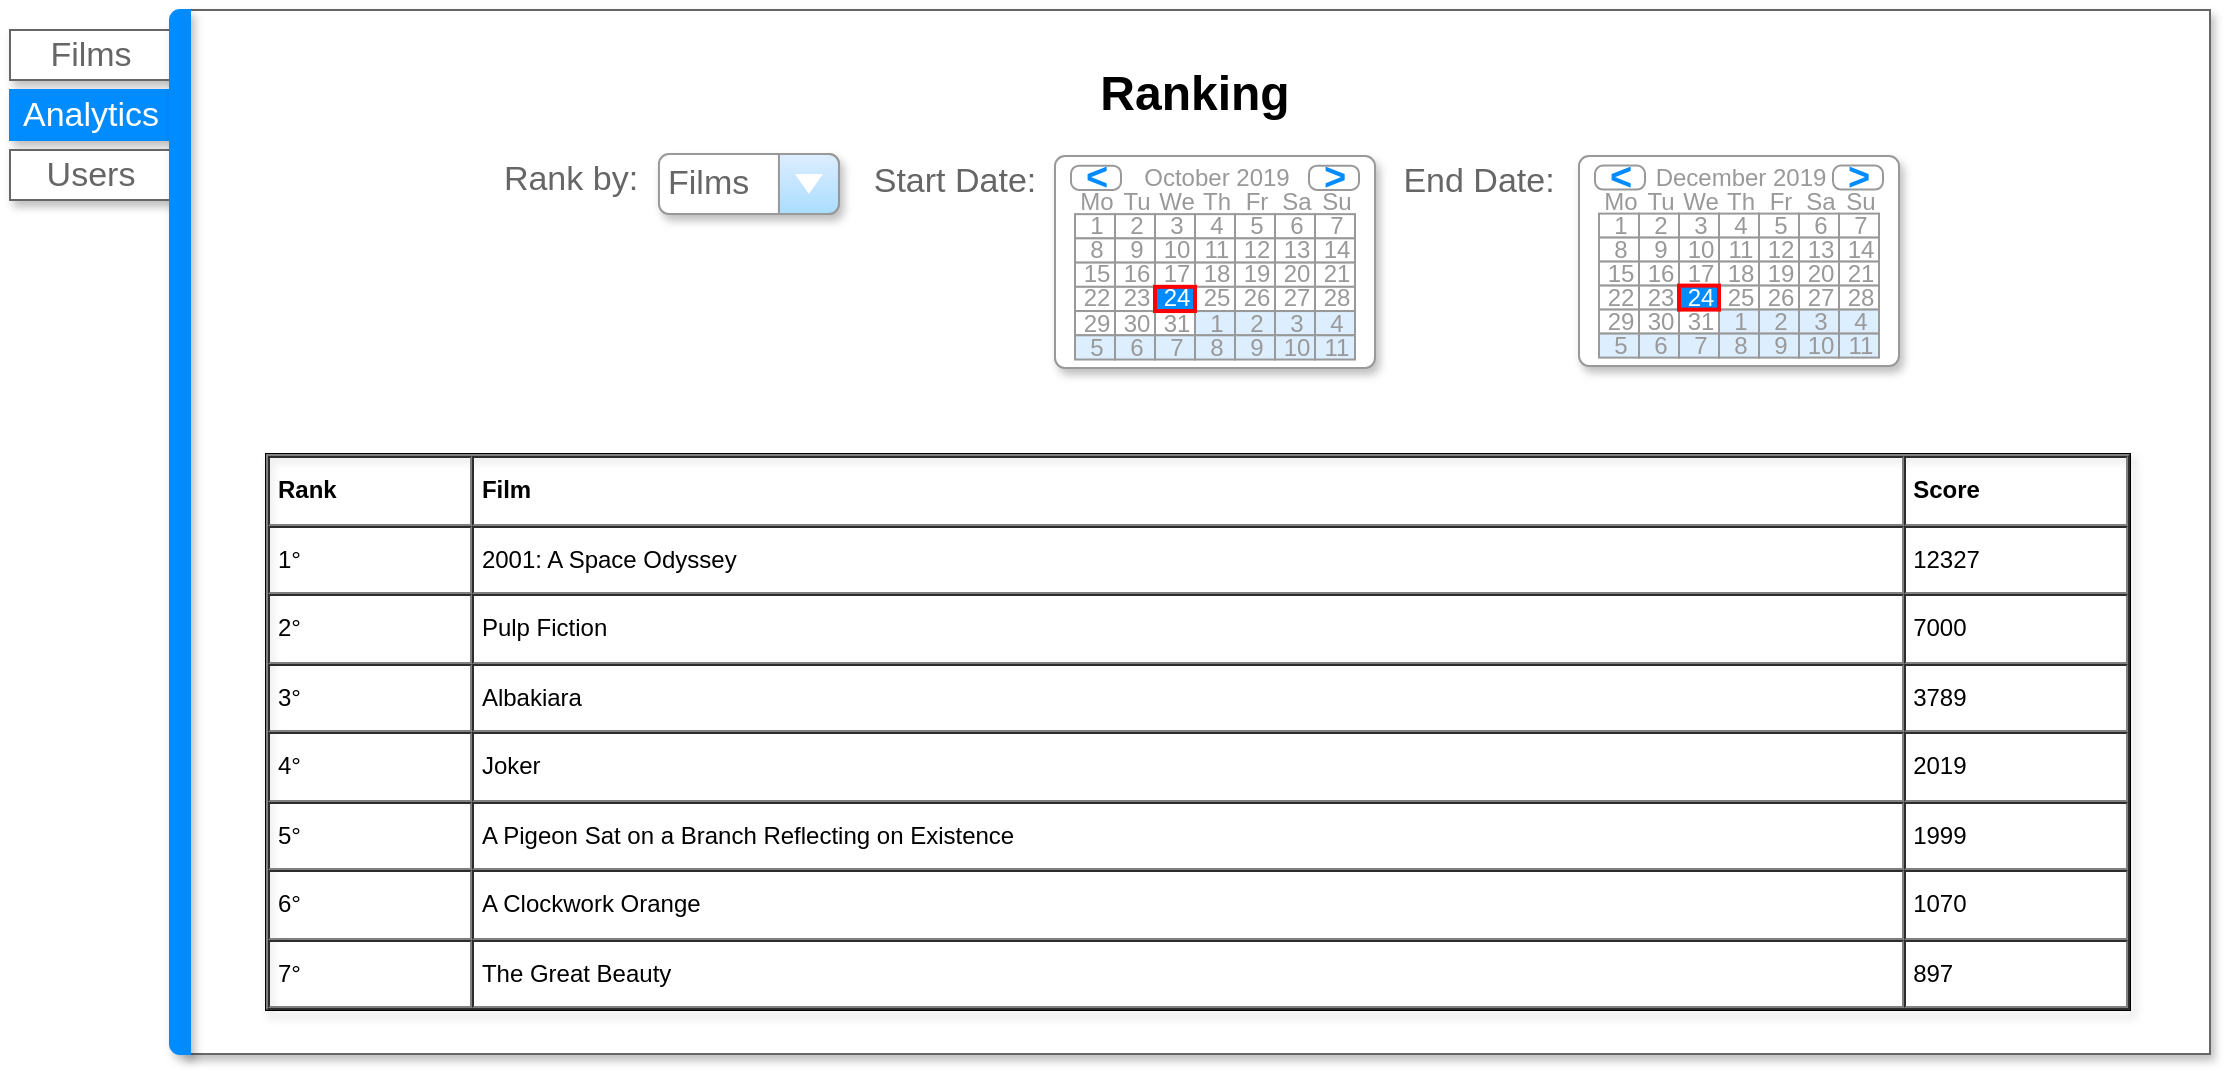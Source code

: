 <mxfile version="12.1.0" type="device" pages="1"><diagram id="Bxf1iPgv2D-pFVaHU1Q9" name="Pagina-1"><mxGraphModel dx="2031" dy="2066" grid="1" gridSize="10" guides="1" tooltips="1" connect="1" arrows="1" fold="1" page="1" pageScale="1" pageWidth="827" pageHeight="1169" math="0" shadow="0"><root><mxCell id="0"/><mxCell id="1" parent="0"/><mxCell id="_tUCpksagelYlh4EDoS1-2" value="" style="strokeWidth=1;shadow=1;dashed=0;align=center;html=1;shape=mxgraph.mockup.containers.marginRect2;rectMarginLeft=67;strokeColor=#666666;fillColor=#ffffff;gradientColor=none;" parent="1" vertex="1"><mxGeometry x="-560" y="-72" width="1080" height="522" as="geometry"/></mxCell><mxCell id="_tUCpksagelYlh4EDoS1-3" value="Films" style="strokeColor=inherit;fillColor=inherit;gradientColor=inherit;strokeWidth=1;shadow=1;dashed=0;align=center;html=1;shape=mxgraph.mockup.containers.rrect;rSize=0;fontSize=17;fontColor=#666666;" parent="_tUCpksagelYlh4EDoS1-2" vertex="1"><mxGeometry width="80" height="25" relative="1" as="geometry"><mxPoint x="-20" y="10" as="offset"/></mxGeometry></mxCell><mxCell id="_tUCpksagelYlh4EDoS1-4" value="Analytics" style="strokeWidth=1;shadow=1;dashed=0;align=center;html=1;shape=mxgraph.mockup.containers.rrect;rSize=0;fontSize=17;fontColor=#ffffff;strokeColor=#008cff;fillColor=#008cff;" parent="_tUCpksagelYlh4EDoS1-2" vertex="1"><mxGeometry width="80" height="25" relative="1" as="geometry"><mxPoint x="-20" y="40" as="offset"/></mxGeometry></mxCell><mxCell id="_tUCpksagelYlh4EDoS1-5" value="Users" style="strokeColor=inherit;fillColor=inherit;gradientColor=inherit;strokeWidth=1;shadow=1;dashed=0;align=center;html=1;shape=mxgraph.mockup.containers.rrect;rSize=0;fontSize=17;fontColor=#666666;" parent="_tUCpksagelYlh4EDoS1-2" vertex="1"><mxGeometry width="80" height="25" relative="1" as="geometry"><mxPoint x="-20" y="70" as="offset"/></mxGeometry></mxCell><mxCell id="_tUCpksagelYlh4EDoS1-6" value="" style="strokeWidth=1;shadow=1;dashed=0;align=center;html=1;shape=mxgraph.mockup.containers.leftButton;rSize=5;strokeColor=#008cff;fillColor=#008cff;resizeHeight=1;movable=0;deletable=0;" parent="_tUCpksagelYlh4EDoS1-2" vertex="1"><mxGeometry width="10" height="522.0" relative="1" as="geometry"><mxPoint x="60" as="offset"/></mxGeometry></mxCell><mxCell id="bPJFIh0N-T163mf6yDkK-6" value="&lt;span style=&quot;color: rgb(102 , 102 , 102) ; font-size: 17px&quot;&gt;End Date:&lt;/span&gt;" style="text;html=1;resizable=0;points=[];autosize=1;align=center;verticalAlign=top;spacingTop=-4;shadow=0;glass=0;" parent="_tUCpksagelYlh4EDoS1-2" vertex="1"><mxGeometry x="668.537" y="73.118" width="90" height="20" as="geometry"/></mxCell><mxCell id="bPJFIh0N-T163mf6yDkK-7" value="" style="strokeWidth=1;shadow=1;dashed=0;align=center;html=1;shape=mxgraph.mockup.forms.rrect;rSize=5;strokeColor=#999999;fillColor=#ffffff;spacingTop=-1;" parent="_tUCpksagelYlh4EDoS1-2" vertex="1"><mxGeometry x="764.5" y="73" width="160" height="105" as="geometry"/></mxCell><mxCell id="bPJFIh0N-T163mf6yDkK-8" value="December 2019" style="strokeWidth=1;shadow=0;dashed=0;align=center;html=1;shape=mxgraph.mockup.forms.anchor;fontColor=#999999;" parent="bPJFIh0N-T163mf6yDkK-7" vertex="1"><mxGeometry x="30" y="4.8" width="100" height="12" as="geometry"/></mxCell><mxCell id="bPJFIh0N-T163mf6yDkK-9" value="&lt;" style="strokeWidth=1;shadow=0;dashed=0;align=center;html=1;shape=mxgraph.mockup.forms.rrect;rSize=4;strokeColor=#999999;fontColor=#008cff;fontSize=19;fontStyle=1;" parent="bPJFIh0N-T163mf6yDkK-7" vertex="1"><mxGeometry x="8" y="4.8" width="25" height="12" as="geometry"/></mxCell><mxCell id="bPJFIh0N-T163mf6yDkK-10" value="&gt;" style="strokeWidth=1;shadow=0;dashed=0;align=center;html=1;shape=mxgraph.mockup.forms.rrect;rSize=4;strokeColor=#999999;fontColor=#008cff;fontSize=19;fontStyle=1;" parent="bPJFIh0N-T163mf6yDkK-7" vertex="1"><mxGeometry x="127" y="4.8" width="25" height="12" as="geometry"/></mxCell><mxCell id="bPJFIh0N-T163mf6yDkK-11" value="Mo" style="strokeWidth=1;shadow=0;dashed=0;align=center;html=1;shape=mxgraph.mockup.forms.anchor;fontColor=#999999;" parent="bPJFIh0N-T163mf6yDkK-7" vertex="1"><mxGeometry x="10" y="16.8" width="20" height="12" as="geometry"/></mxCell><mxCell id="bPJFIh0N-T163mf6yDkK-12" value="Tu" style="strokeWidth=1;shadow=0;dashed=0;align=center;html=1;shape=mxgraph.mockup.forms.anchor;fontColor=#999999;" parent="bPJFIh0N-T163mf6yDkK-7" vertex="1"><mxGeometry x="30" y="16.8" width="20" height="12" as="geometry"/></mxCell><mxCell id="bPJFIh0N-T163mf6yDkK-13" value="We" style="strokeWidth=1;shadow=0;dashed=0;align=center;html=1;shape=mxgraph.mockup.forms.anchor;fontColor=#999999;" parent="bPJFIh0N-T163mf6yDkK-7" vertex="1"><mxGeometry x="50" y="16.8" width="20" height="12" as="geometry"/></mxCell><mxCell id="bPJFIh0N-T163mf6yDkK-14" value="Th" style="strokeWidth=1;shadow=0;dashed=0;align=center;html=1;shape=mxgraph.mockup.forms.anchor;fontColor=#999999;" parent="bPJFIh0N-T163mf6yDkK-7" vertex="1"><mxGeometry x="70" y="16.8" width="20" height="12" as="geometry"/></mxCell><mxCell id="bPJFIh0N-T163mf6yDkK-15" value="Fr" style="strokeWidth=1;shadow=0;dashed=0;align=center;html=1;shape=mxgraph.mockup.forms.anchor;fontColor=#999999;" parent="bPJFIh0N-T163mf6yDkK-7" vertex="1"><mxGeometry x="90" y="16.8" width="20" height="12" as="geometry"/></mxCell><mxCell id="bPJFIh0N-T163mf6yDkK-16" value="Sa" style="strokeWidth=1;shadow=0;dashed=0;align=center;html=1;shape=mxgraph.mockup.forms.anchor;fontColor=#999999;" parent="bPJFIh0N-T163mf6yDkK-7" vertex="1"><mxGeometry x="110" y="16.8" width="20" height="12" as="geometry"/></mxCell><mxCell id="bPJFIh0N-T163mf6yDkK-17" value="Su" style="strokeWidth=1;shadow=0;dashed=0;align=center;html=1;shape=mxgraph.mockup.forms.anchor;fontColor=#999999;" parent="bPJFIh0N-T163mf6yDkK-7" vertex="1"><mxGeometry x="130" y="16.8" width="20" height="12" as="geometry"/></mxCell><mxCell id="bPJFIh0N-T163mf6yDkK-18" value="1" style="strokeWidth=1;shadow=0;dashed=0;align=center;html=1;shape=mxgraph.mockup.forms.rrect;rSize=0;strokeColor=#999999;fontColor=#999999;" parent="bPJFIh0N-T163mf6yDkK-7" vertex="1"><mxGeometry x="10" y="28.8" width="20" height="12" as="geometry"/></mxCell><mxCell id="bPJFIh0N-T163mf6yDkK-19" value="2" style="strokeWidth=1;shadow=0;dashed=0;align=center;html=1;shape=mxgraph.mockup.forms.rrect;rSize=0;strokeColor=#999999;fontColor=#999999;" parent="bPJFIh0N-T163mf6yDkK-7" vertex="1"><mxGeometry x="30" y="28.8" width="20" height="12" as="geometry"/></mxCell><mxCell id="bPJFIh0N-T163mf6yDkK-20" value="3" style="strokeWidth=1;shadow=0;dashed=0;align=center;html=1;shape=mxgraph.mockup.forms.rrect;rSize=0;strokeColor=#999999;fontColor=#999999;" parent="bPJFIh0N-T163mf6yDkK-7" vertex="1"><mxGeometry x="50" y="28.8" width="20" height="12" as="geometry"/></mxCell><mxCell id="bPJFIh0N-T163mf6yDkK-21" value="4" style="strokeWidth=1;shadow=0;dashed=0;align=center;html=1;shape=mxgraph.mockup.forms.rrect;rSize=0;strokeColor=#999999;fontColor=#999999;" parent="bPJFIh0N-T163mf6yDkK-7" vertex="1"><mxGeometry x="70" y="28.8" width="20" height="12" as="geometry"/></mxCell><mxCell id="bPJFIh0N-T163mf6yDkK-22" value="5" style="strokeWidth=1;shadow=0;dashed=0;align=center;html=1;shape=mxgraph.mockup.forms.rrect;rSize=0;strokeColor=#999999;fontColor=#999999;" parent="bPJFIh0N-T163mf6yDkK-7" vertex="1"><mxGeometry x="90" y="28.8" width="20" height="12" as="geometry"/></mxCell><mxCell id="bPJFIh0N-T163mf6yDkK-23" value="6" style="strokeWidth=1;shadow=0;dashed=0;align=center;html=1;shape=mxgraph.mockup.forms.rrect;rSize=0;strokeColor=#999999;fontColor=#999999;" parent="bPJFIh0N-T163mf6yDkK-7" vertex="1"><mxGeometry x="110" y="28.8" width="20" height="12" as="geometry"/></mxCell><mxCell id="bPJFIh0N-T163mf6yDkK-24" value="7" style="strokeWidth=1;shadow=0;dashed=0;align=center;html=1;shape=mxgraph.mockup.forms.rrect;rSize=0;strokeColor=#999999;fontColor=#999999;" parent="bPJFIh0N-T163mf6yDkK-7" vertex="1"><mxGeometry x="130" y="28.8" width="20" height="12" as="geometry"/></mxCell><mxCell id="bPJFIh0N-T163mf6yDkK-25" value="8" style="strokeWidth=1;shadow=0;dashed=0;align=center;html=1;shape=mxgraph.mockup.forms.rrect;rSize=0;strokeColor=#999999;fontColor=#999999;" parent="bPJFIh0N-T163mf6yDkK-7" vertex="1"><mxGeometry x="10" y="40.8" width="20" height="12" as="geometry"/></mxCell><mxCell id="bPJFIh0N-T163mf6yDkK-26" value="9" style="strokeWidth=1;shadow=0;dashed=0;align=center;html=1;shape=mxgraph.mockup.forms.rrect;rSize=0;strokeColor=#999999;fontColor=#999999;" parent="bPJFIh0N-T163mf6yDkK-7" vertex="1"><mxGeometry x="30" y="40.8" width="20" height="12" as="geometry"/></mxCell><mxCell id="bPJFIh0N-T163mf6yDkK-27" value="10" style="strokeWidth=1;shadow=0;dashed=0;align=center;html=1;shape=mxgraph.mockup.forms.rrect;rSize=0;strokeColor=#999999;fontColor=#999999;" parent="bPJFIh0N-T163mf6yDkK-7" vertex="1"><mxGeometry x="50" y="40.8" width="20" height="12" as="geometry"/></mxCell><mxCell id="bPJFIh0N-T163mf6yDkK-28" value="11" style="strokeWidth=1;shadow=0;dashed=0;align=center;html=1;shape=mxgraph.mockup.forms.rrect;rSize=0;strokeColor=#999999;fontColor=#999999;" parent="bPJFIh0N-T163mf6yDkK-7" vertex="1"><mxGeometry x="70" y="40.8" width="20" height="12" as="geometry"/></mxCell><mxCell id="bPJFIh0N-T163mf6yDkK-29" value="12" style="strokeWidth=1;shadow=0;dashed=0;align=center;html=1;shape=mxgraph.mockup.forms.rrect;rSize=0;strokeColor=#999999;fontColor=#999999;" parent="bPJFIh0N-T163mf6yDkK-7" vertex="1"><mxGeometry x="90" y="40.8" width="20" height="12" as="geometry"/></mxCell><mxCell id="bPJFIh0N-T163mf6yDkK-30" value="13" style="strokeWidth=1;shadow=0;dashed=0;align=center;html=1;shape=mxgraph.mockup.forms.rrect;rSize=0;strokeColor=#999999;fontColor=#999999;" parent="bPJFIh0N-T163mf6yDkK-7" vertex="1"><mxGeometry x="110" y="40.8" width="20" height="12" as="geometry"/></mxCell><mxCell id="bPJFIh0N-T163mf6yDkK-31" value="14" style="strokeWidth=1;shadow=0;dashed=0;align=center;html=1;shape=mxgraph.mockup.forms.rrect;rSize=0;strokeColor=#999999;fontColor=#999999;" parent="bPJFIh0N-T163mf6yDkK-7" vertex="1"><mxGeometry x="130" y="40.8" width="20" height="12" as="geometry"/></mxCell><mxCell id="bPJFIh0N-T163mf6yDkK-32" value="15" style="strokeWidth=1;shadow=0;dashed=0;align=center;html=1;shape=mxgraph.mockup.forms.rrect;rSize=0;strokeColor=#999999;fontColor=#999999;" parent="bPJFIh0N-T163mf6yDkK-7" vertex="1"><mxGeometry x="10" y="52.8" width="20" height="12" as="geometry"/></mxCell><mxCell id="bPJFIh0N-T163mf6yDkK-33" value="16" style="strokeWidth=1;shadow=0;dashed=0;align=center;html=1;shape=mxgraph.mockup.forms.rrect;rSize=0;strokeColor=#999999;fontColor=#999999;" parent="bPJFIh0N-T163mf6yDkK-7" vertex="1"><mxGeometry x="30" y="52.8" width="20" height="12" as="geometry"/></mxCell><mxCell id="bPJFIh0N-T163mf6yDkK-34" value="17" style="strokeWidth=1;shadow=0;dashed=0;align=center;html=1;shape=mxgraph.mockup.forms.rrect;rSize=0;strokeColor=#999999;fontColor=#999999;" parent="bPJFIh0N-T163mf6yDkK-7" vertex="1"><mxGeometry x="50" y="52.8" width="20" height="12" as="geometry"/></mxCell><mxCell id="bPJFIh0N-T163mf6yDkK-35" value="18" style="strokeWidth=1;shadow=0;dashed=0;align=center;html=1;shape=mxgraph.mockup.forms.rrect;rSize=0;strokeColor=#999999;fontColor=#999999;" parent="bPJFIh0N-T163mf6yDkK-7" vertex="1"><mxGeometry x="70" y="52.8" width="20" height="12" as="geometry"/></mxCell><mxCell id="bPJFIh0N-T163mf6yDkK-36" value="19" style="strokeWidth=1;shadow=0;dashed=0;align=center;html=1;shape=mxgraph.mockup.forms.rrect;rSize=0;strokeColor=#999999;fontColor=#999999;" parent="bPJFIh0N-T163mf6yDkK-7" vertex="1"><mxGeometry x="90" y="52.8" width="20" height="12" as="geometry"/></mxCell><mxCell id="bPJFIh0N-T163mf6yDkK-37" value="20" style="strokeWidth=1;shadow=0;dashed=0;align=center;html=1;shape=mxgraph.mockup.forms.rrect;rSize=0;strokeColor=#999999;fontColor=#999999;" parent="bPJFIh0N-T163mf6yDkK-7" vertex="1"><mxGeometry x="110" y="52.8" width="20" height="12" as="geometry"/></mxCell><mxCell id="bPJFIh0N-T163mf6yDkK-38" value="21" style="strokeWidth=1;shadow=0;dashed=0;align=center;html=1;shape=mxgraph.mockup.forms.rrect;rSize=0;strokeColor=#999999;fontColor=#999999;" parent="bPJFIh0N-T163mf6yDkK-7" vertex="1"><mxGeometry x="130" y="52.8" width="20" height="12" as="geometry"/></mxCell><mxCell id="bPJFIh0N-T163mf6yDkK-39" value="22" style="strokeWidth=1;shadow=0;dashed=0;align=center;html=1;shape=mxgraph.mockup.forms.rrect;rSize=0;strokeColor=#999999;fontColor=#999999;" parent="bPJFIh0N-T163mf6yDkK-7" vertex="1"><mxGeometry x="10" y="64.8" width="20" height="12" as="geometry"/></mxCell><mxCell id="bPJFIh0N-T163mf6yDkK-40" value="23" style="strokeWidth=1;shadow=0;dashed=0;align=center;html=1;shape=mxgraph.mockup.forms.rrect;rSize=0;strokeColor=#999999;fontColor=#999999;" parent="bPJFIh0N-T163mf6yDkK-7" vertex="1"><mxGeometry x="30" y="64.8" width="20" height="12" as="geometry"/></mxCell><mxCell id="bPJFIh0N-T163mf6yDkK-41" value="25" style="strokeWidth=1;shadow=0;dashed=0;align=center;html=1;shape=mxgraph.mockup.forms.rrect;rSize=0;strokeColor=#999999;fontColor=#999999;" parent="bPJFIh0N-T163mf6yDkK-7" vertex="1"><mxGeometry x="70" y="64.8" width="20" height="12" as="geometry"/></mxCell><mxCell id="bPJFIh0N-T163mf6yDkK-42" value="26" style="strokeWidth=1;shadow=0;dashed=0;align=center;html=1;shape=mxgraph.mockup.forms.rrect;rSize=0;strokeColor=#999999;fontColor=#999999;" parent="bPJFIh0N-T163mf6yDkK-7" vertex="1"><mxGeometry x="90" y="64.8" width="20" height="12" as="geometry"/></mxCell><mxCell id="bPJFIh0N-T163mf6yDkK-43" value="27" style="strokeWidth=1;shadow=0;dashed=0;align=center;html=1;shape=mxgraph.mockup.forms.rrect;rSize=0;strokeColor=#999999;fontColor=#999999;" parent="bPJFIh0N-T163mf6yDkK-7" vertex="1"><mxGeometry x="110" y="64.8" width="20" height="12" as="geometry"/></mxCell><mxCell id="bPJFIh0N-T163mf6yDkK-44" value="28" style="strokeWidth=1;shadow=0;dashed=0;align=center;html=1;shape=mxgraph.mockup.forms.rrect;rSize=0;strokeColor=#999999;fontColor=#999999;" parent="bPJFIh0N-T163mf6yDkK-7" vertex="1"><mxGeometry x="130" y="64.8" width="20" height="12" as="geometry"/></mxCell><mxCell id="bPJFIh0N-T163mf6yDkK-45" value="29" style="strokeWidth=1;shadow=0;dashed=0;align=center;html=1;shape=mxgraph.mockup.forms.rrect;rSize=0;strokeColor=#999999;fontColor=#999999;" parent="bPJFIh0N-T163mf6yDkK-7" vertex="1"><mxGeometry x="10" y="76.8" width="20" height="12" as="geometry"/></mxCell><mxCell id="bPJFIh0N-T163mf6yDkK-46" value="30" style="strokeWidth=1;shadow=0;dashed=0;align=center;html=1;shape=mxgraph.mockup.forms.rrect;rSize=0;strokeColor=#999999;fontColor=#999999;" parent="bPJFIh0N-T163mf6yDkK-7" vertex="1"><mxGeometry x="30" y="76.8" width="20" height="12" as="geometry"/></mxCell><mxCell id="bPJFIh0N-T163mf6yDkK-47" value="31" style="strokeWidth=1;shadow=0;dashed=0;align=center;html=1;shape=mxgraph.mockup.forms.rrect;rSize=0;strokeColor=#999999;fontColor=#999999;" parent="bPJFIh0N-T163mf6yDkK-7" vertex="1"><mxGeometry x="50" y="76.8" width="20" height="12" as="geometry"/></mxCell><mxCell id="bPJFIh0N-T163mf6yDkK-48" value="1" style="strokeWidth=1;shadow=0;dashed=0;align=center;html=1;shape=mxgraph.mockup.forms.rrect;rSize=0;strokeColor=#999999;fontColor=#999999;fillColor=#ddeeff;" parent="bPJFIh0N-T163mf6yDkK-7" vertex="1"><mxGeometry x="70" y="76.8" width="20" height="12" as="geometry"/></mxCell><mxCell id="bPJFIh0N-T163mf6yDkK-49" value="2" style="strokeWidth=1;shadow=0;dashed=0;align=center;html=1;shape=mxgraph.mockup.forms.rrect;rSize=0;strokeColor=#999999;fontColor=#999999;fillColor=#ddeeff;" parent="bPJFIh0N-T163mf6yDkK-7" vertex="1"><mxGeometry x="90" y="76.8" width="20" height="12" as="geometry"/></mxCell><mxCell id="bPJFIh0N-T163mf6yDkK-50" value="3" style="strokeWidth=1;shadow=0;dashed=0;align=center;html=1;shape=mxgraph.mockup.forms.rrect;rSize=0;strokeColor=#999999;fontColor=#999999;fillColor=#ddeeff;" parent="bPJFIh0N-T163mf6yDkK-7" vertex="1"><mxGeometry x="110" y="76.8" width="20" height="12" as="geometry"/></mxCell><mxCell id="bPJFIh0N-T163mf6yDkK-51" value="4" style="strokeWidth=1;shadow=0;dashed=0;align=center;html=1;shape=mxgraph.mockup.forms.rrect;rSize=0;strokeColor=#999999;fontColor=#999999;fillColor=#ddeeff;" parent="bPJFIh0N-T163mf6yDkK-7" vertex="1"><mxGeometry x="130" y="76.8" width="20" height="12" as="geometry"/></mxCell><mxCell id="bPJFIh0N-T163mf6yDkK-52" value="5" style="strokeWidth=1;shadow=0;dashed=0;align=center;html=1;shape=mxgraph.mockup.forms.rrect;rSize=0;strokeColor=#999999;fontColor=#999999;fillColor=#ddeeff;" parent="bPJFIh0N-T163mf6yDkK-7" vertex="1"><mxGeometry x="10" y="88.8" width="20" height="12" as="geometry"/></mxCell><mxCell id="bPJFIh0N-T163mf6yDkK-53" value="6" style="strokeWidth=1;shadow=0;dashed=0;align=center;html=1;shape=mxgraph.mockup.forms.rrect;rSize=0;strokeColor=#999999;fontColor=#999999;fillColor=#ddeeff;" parent="bPJFIh0N-T163mf6yDkK-7" vertex="1"><mxGeometry x="30" y="88.8" width="20" height="12" as="geometry"/></mxCell><mxCell id="bPJFIh0N-T163mf6yDkK-54" value="7" style="strokeWidth=1;shadow=0;dashed=0;align=center;html=1;shape=mxgraph.mockup.forms.rrect;rSize=0;strokeColor=#999999;fontColor=#999999;fillColor=#ddeeff;" parent="bPJFIh0N-T163mf6yDkK-7" vertex="1"><mxGeometry x="50" y="88.8" width="20" height="12" as="geometry"/></mxCell><mxCell id="bPJFIh0N-T163mf6yDkK-55" value="8" style="strokeWidth=1;shadow=0;dashed=0;align=center;html=1;shape=mxgraph.mockup.forms.rrect;rSize=0;strokeColor=#999999;fontColor=#999999;fillColor=#ddeeff;" parent="bPJFIh0N-T163mf6yDkK-7" vertex="1"><mxGeometry x="70" y="88.8" width="20" height="12" as="geometry"/></mxCell><mxCell id="bPJFIh0N-T163mf6yDkK-56" value="9" style="strokeWidth=1;shadow=0;dashed=0;align=center;html=1;shape=mxgraph.mockup.forms.rrect;rSize=0;strokeColor=#999999;fontColor=#999999;fillColor=#ddeeff;" parent="bPJFIh0N-T163mf6yDkK-7" vertex="1"><mxGeometry x="90" y="88.8" width="20" height="12" as="geometry"/></mxCell><mxCell id="bPJFIh0N-T163mf6yDkK-57" value="10" style="strokeWidth=1;shadow=0;dashed=0;align=center;html=1;shape=mxgraph.mockup.forms.rrect;rSize=0;strokeColor=#999999;fontColor=#999999;fillColor=#ddeeff;" parent="bPJFIh0N-T163mf6yDkK-7" vertex="1"><mxGeometry x="110" y="88.8" width="20" height="12" as="geometry"/></mxCell><mxCell id="bPJFIh0N-T163mf6yDkK-58" value="11" style="strokeWidth=1;shadow=0;dashed=0;align=center;html=1;shape=mxgraph.mockup.forms.rrect;rSize=0;strokeColor=#999999;fontColor=#999999;fillColor=#ddeeff;" parent="bPJFIh0N-T163mf6yDkK-7" vertex="1"><mxGeometry x="130" y="88.8" width="20" height="12" as="geometry"/></mxCell><mxCell id="bPJFIh0N-T163mf6yDkK-59" value="24" style="strokeWidth=1;shadow=0;dashed=0;align=center;html=1;shape=mxgraph.mockup.forms.rrect;rSize=0;strokeColor=#ff0000;fontColor=#ffffff;strokeWidth=2;fillColor=#008cff;" parent="bPJFIh0N-T163mf6yDkK-7" vertex="1"><mxGeometry x="50" y="64.8" width="20" height="12" as="geometry"/></mxCell><mxCell id="bPJFIh0N-T163mf6yDkK-60" value="Ranking" style="text;strokeColor=none;fillColor=none;html=1;fontSize=24;fontStyle=1;verticalAlign=middle;align=center;labelBackgroundColor=none;shadow=0;" parent="_tUCpksagelYlh4EDoS1-2" vertex="1"><mxGeometry x="521.963" y="22" width="100" height="40" as="geometry"/></mxCell><mxCell id="bPJFIh0N-T163mf6yDkK-61" value="Films" style="strokeWidth=1;shadow=1;dashed=0;align=center;html=1;shape=mxgraph.mockup.forms.comboBox;strokeColor=#999999;fillColor=#ddeeff;align=left;fillColor2=#aaddff;mainText=;fontColor=#666666;fontSize=17;spacingLeft=3;labelBackgroundColor=none;" parent="_tUCpksagelYlh4EDoS1-2" vertex="1"><mxGeometry x="304.463" y="72" width="90" height="30" as="geometry"/></mxCell><mxCell id="bPJFIh0N-T163mf6yDkK-62" value="&lt;span style=&quot;color: rgb(102 , 102 , 102) ; font-size: 17px&quot;&gt;Rank by:&lt;/span&gt;" style="text;html=1;resizable=0;points=[];autosize=1;align=center;verticalAlign=top;spacingTop=-4;shadow=1;" parent="_tUCpksagelYlh4EDoS1-2" vertex="1"><mxGeometry x="219.5" y="72.118" width="80" height="20" as="geometry"/></mxCell><mxCell id="bPJFIh0N-T163mf6yDkK-63" value="&lt;span style=&quot;color: rgb(102 , 102 , 102) ; font-size: 17px&quot;&gt;Start Date:&lt;/span&gt;" style="text;html=1;resizable=0;points=[];autosize=1;align=center;verticalAlign=top;spacingTop=-4;shadow=1;" parent="_tUCpksagelYlh4EDoS1-2" vertex="1"><mxGeometry x="401.5" y="72.618" width="100" height="20" as="geometry"/></mxCell><mxCell id="bPJFIh0N-T163mf6yDkK-64" value="" style="strokeWidth=1;shadow=1;dashed=0;align=center;html=1;shape=mxgraph.mockup.forms.rrect;rSize=5;strokeColor=#999999;fillColor=#ffffff;spacingTop=-1;" parent="_tUCpksagelYlh4EDoS1-2" vertex="1"><mxGeometry x="502.5" y="73" width="160" height="106" as="geometry"/></mxCell><mxCell id="bPJFIh0N-T163mf6yDkK-65" value="October 2019" style="strokeWidth=1;shadow=0;dashed=0;align=center;html=1;shape=mxgraph.mockup.forms.anchor;fontColor=#999999;" parent="bPJFIh0N-T163mf6yDkK-64" vertex="1"><mxGeometry x="30" y="4.846" width="100" height="12.114" as="geometry"/></mxCell><mxCell id="bPJFIh0N-T163mf6yDkK-66" value="&lt;" style="strokeWidth=1;shadow=0;dashed=0;align=center;html=1;shape=mxgraph.mockup.forms.rrect;rSize=4;strokeColor=#999999;fontColor=#008cff;fontSize=19;fontStyle=1;" parent="bPJFIh0N-T163mf6yDkK-64" vertex="1"><mxGeometry x="8" y="4.846" width="25" height="12.114" as="geometry"/></mxCell><mxCell id="bPJFIh0N-T163mf6yDkK-67" value="&gt;" style="strokeWidth=1;shadow=0;dashed=0;align=center;html=1;shape=mxgraph.mockup.forms.rrect;rSize=4;strokeColor=#999999;fontColor=#008cff;fontSize=19;fontStyle=1;" parent="bPJFIh0N-T163mf6yDkK-64" vertex="1"><mxGeometry x="127" y="4.846" width="25" height="12.114" as="geometry"/></mxCell><mxCell id="bPJFIh0N-T163mf6yDkK-68" value="Mo" style="strokeWidth=1;shadow=0;dashed=0;align=center;html=1;shape=mxgraph.mockup.forms.anchor;fontColor=#999999;" parent="bPJFIh0N-T163mf6yDkK-64" vertex="1"><mxGeometry x="10" y="16.96" width="20" height="12.114" as="geometry"/></mxCell><mxCell id="bPJFIh0N-T163mf6yDkK-69" value="Tu" style="strokeWidth=1;shadow=0;dashed=0;align=center;html=1;shape=mxgraph.mockup.forms.anchor;fontColor=#999999;" parent="bPJFIh0N-T163mf6yDkK-64" vertex="1"><mxGeometry x="30" y="16.96" width="20" height="12.114" as="geometry"/></mxCell><mxCell id="bPJFIh0N-T163mf6yDkK-70" value="We" style="strokeWidth=1;shadow=0;dashed=0;align=center;html=1;shape=mxgraph.mockup.forms.anchor;fontColor=#999999;" parent="bPJFIh0N-T163mf6yDkK-64" vertex="1"><mxGeometry x="50" y="16.96" width="20" height="12.114" as="geometry"/></mxCell><mxCell id="bPJFIh0N-T163mf6yDkK-71" value="Th" style="strokeWidth=1;shadow=0;dashed=0;align=center;html=1;shape=mxgraph.mockup.forms.anchor;fontColor=#999999;" parent="bPJFIh0N-T163mf6yDkK-64" vertex="1"><mxGeometry x="70" y="16.96" width="20" height="12.114" as="geometry"/></mxCell><mxCell id="bPJFIh0N-T163mf6yDkK-72" value="Fr" style="strokeWidth=1;shadow=0;dashed=0;align=center;html=1;shape=mxgraph.mockup.forms.anchor;fontColor=#999999;" parent="bPJFIh0N-T163mf6yDkK-64" vertex="1"><mxGeometry x="90" y="16.96" width="20" height="12.114" as="geometry"/></mxCell><mxCell id="bPJFIh0N-T163mf6yDkK-73" value="Sa" style="strokeWidth=1;shadow=0;dashed=0;align=center;html=1;shape=mxgraph.mockup.forms.anchor;fontColor=#999999;" parent="bPJFIh0N-T163mf6yDkK-64" vertex="1"><mxGeometry x="110" y="16.96" width="20" height="12.114" as="geometry"/></mxCell><mxCell id="bPJFIh0N-T163mf6yDkK-74" value="Su" style="strokeWidth=1;shadow=0;dashed=0;align=center;html=1;shape=mxgraph.mockup.forms.anchor;fontColor=#999999;" parent="bPJFIh0N-T163mf6yDkK-64" vertex="1"><mxGeometry x="130" y="16.96" width="20" height="12.114" as="geometry"/></mxCell><mxCell id="bPJFIh0N-T163mf6yDkK-75" value="1" style="strokeWidth=1;shadow=0;dashed=0;align=center;html=1;shape=mxgraph.mockup.forms.rrect;rSize=0;strokeColor=#999999;fontColor=#999999;" parent="bPJFIh0N-T163mf6yDkK-64" vertex="1"><mxGeometry x="10" y="29.074" width="20" height="12.114" as="geometry"/></mxCell><mxCell id="bPJFIh0N-T163mf6yDkK-76" value="2" style="strokeWidth=1;shadow=0;dashed=0;align=center;html=1;shape=mxgraph.mockup.forms.rrect;rSize=0;strokeColor=#999999;fontColor=#999999;" parent="bPJFIh0N-T163mf6yDkK-64" vertex="1"><mxGeometry x="30" y="29.074" width="20" height="12.114" as="geometry"/></mxCell><mxCell id="bPJFIh0N-T163mf6yDkK-77" value="3" style="strokeWidth=1;shadow=0;dashed=0;align=center;html=1;shape=mxgraph.mockup.forms.rrect;rSize=0;strokeColor=#999999;fontColor=#999999;" parent="bPJFIh0N-T163mf6yDkK-64" vertex="1"><mxGeometry x="50" y="29.074" width="20" height="12.114" as="geometry"/></mxCell><mxCell id="bPJFIh0N-T163mf6yDkK-78" value="4" style="strokeWidth=1;shadow=0;dashed=0;align=center;html=1;shape=mxgraph.mockup.forms.rrect;rSize=0;strokeColor=#999999;fontColor=#999999;" parent="bPJFIh0N-T163mf6yDkK-64" vertex="1"><mxGeometry x="70" y="29.074" width="20" height="12.114" as="geometry"/></mxCell><mxCell id="bPJFIh0N-T163mf6yDkK-79" value="5" style="strokeWidth=1;shadow=0;dashed=0;align=center;html=1;shape=mxgraph.mockup.forms.rrect;rSize=0;strokeColor=#999999;fontColor=#999999;" parent="bPJFIh0N-T163mf6yDkK-64" vertex="1"><mxGeometry x="90" y="29.074" width="20" height="12.114" as="geometry"/></mxCell><mxCell id="bPJFIh0N-T163mf6yDkK-80" value="6" style="strokeWidth=1;shadow=0;dashed=0;align=center;html=1;shape=mxgraph.mockup.forms.rrect;rSize=0;strokeColor=#999999;fontColor=#999999;" parent="bPJFIh0N-T163mf6yDkK-64" vertex="1"><mxGeometry x="110" y="29.074" width="20" height="12.114" as="geometry"/></mxCell><mxCell id="bPJFIh0N-T163mf6yDkK-81" value="7" style="strokeWidth=1;shadow=0;dashed=0;align=center;html=1;shape=mxgraph.mockup.forms.rrect;rSize=0;strokeColor=#999999;fontColor=#999999;" parent="bPJFIh0N-T163mf6yDkK-64" vertex="1"><mxGeometry x="130" y="29.074" width="20" height="12.114" as="geometry"/></mxCell><mxCell id="bPJFIh0N-T163mf6yDkK-82" value="8" style="strokeWidth=1;shadow=0;dashed=0;align=center;html=1;shape=mxgraph.mockup.forms.rrect;rSize=0;strokeColor=#999999;fontColor=#999999;" parent="bPJFIh0N-T163mf6yDkK-64" vertex="1"><mxGeometry x="10" y="41.189" width="20" height="12.114" as="geometry"/></mxCell><mxCell id="bPJFIh0N-T163mf6yDkK-83" value="9" style="strokeWidth=1;shadow=0;dashed=0;align=center;html=1;shape=mxgraph.mockup.forms.rrect;rSize=0;strokeColor=#999999;fontColor=#999999;" parent="bPJFIh0N-T163mf6yDkK-64" vertex="1"><mxGeometry x="30" y="41.189" width="20" height="12.114" as="geometry"/></mxCell><mxCell id="bPJFIh0N-T163mf6yDkK-84" value="10" style="strokeWidth=1;shadow=0;dashed=0;align=center;html=1;shape=mxgraph.mockup.forms.rrect;rSize=0;strokeColor=#999999;fontColor=#999999;" parent="bPJFIh0N-T163mf6yDkK-64" vertex="1"><mxGeometry x="50" y="41.189" width="20" height="12.114" as="geometry"/></mxCell><mxCell id="bPJFIh0N-T163mf6yDkK-85" value="11" style="strokeWidth=1;shadow=0;dashed=0;align=center;html=1;shape=mxgraph.mockup.forms.rrect;rSize=0;strokeColor=#999999;fontColor=#999999;" parent="bPJFIh0N-T163mf6yDkK-64" vertex="1"><mxGeometry x="70" y="41.189" width="20" height="12.114" as="geometry"/></mxCell><mxCell id="bPJFIh0N-T163mf6yDkK-86" value="12" style="strokeWidth=1;shadow=0;dashed=0;align=center;html=1;shape=mxgraph.mockup.forms.rrect;rSize=0;strokeColor=#999999;fontColor=#999999;" parent="bPJFIh0N-T163mf6yDkK-64" vertex="1"><mxGeometry x="90" y="41.189" width="20" height="12.114" as="geometry"/></mxCell><mxCell id="bPJFIh0N-T163mf6yDkK-87" value="13" style="strokeWidth=1;shadow=0;dashed=0;align=center;html=1;shape=mxgraph.mockup.forms.rrect;rSize=0;strokeColor=#999999;fontColor=#999999;" parent="bPJFIh0N-T163mf6yDkK-64" vertex="1"><mxGeometry x="110" y="41.189" width="20" height="12.114" as="geometry"/></mxCell><mxCell id="bPJFIh0N-T163mf6yDkK-88" value="14" style="strokeWidth=1;shadow=0;dashed=0;align=center;html=1;shape=mxgraph.mockup.forms.rrect;rSize=0;strokeColor=#999999;fontColor=#999999;" parent="bPJFIh0N-T163mf6yDkK-64" vertex="1"><mxGeometry x="130" y="41.189" width="20" height="12.114" as="geometry"/></mxCell><mxCell id="bPJFIh0N-T163mf6yDkK-89" value="15" style="strokeWidth=1;shadow=0;dashed=0;align=center;html=1;shape=mxgraph.mockup.forms.rrect;rSize=0;strokeColor=#999999;fontColor=#999999;" parent="bPJFIh0N-T163mf6yDkK-64" vertex="1"><mxGeometry x="10" y="53.303" width="20" height="12.114" as="geometry"/></mxCell><mxCell id="bPJFIh0N-T163mf6yDkK-90" value="16" style="strokeWidth=1;shadow=0;dashed=0;align=center;html=1;shape=mxgraph.mockup.forms.rrect;rSize=0;strokeColor=#999999;fontColor=#999999;" parent="bPJFIh0N-T163mf6yDkK-64" vertex="1"><mxGeometry x="30" y="53.303" width="20" height="12.114" as="geometry"/></mxCell><mxCell id="bPJFIh0N-T163mf6yDkK-91" value="17" style="strokeWidth=1;shadow=0;dashed=0;align=center;html=1;shape=mxgraph.mockup.forms.rrect;rSize=0;strokeColor=#999999;fontColor=#999999;" parent="bPJFIh0N-T163mf6yDkK-64" vertex="1"><mxGeometry x="50" y="53.303" width="20" height="12.114" as="geometry"/></mxCell><mxCell id="bPJFIh0N-T163mf6yDkK-92" value="18" style="strokeWidth=1;shadow=0;dashed=0;align=center;html=1;shape=mxgraph.mockup.forms.rrect;rSize=0;strokeColor=#999999;fontColor=#999999;" parent="bPJFIh0N-T163mf6yDkK-64" vertex="1"><mxGeometry x="70" y="53.303" width="20" height="12.114" as="geometry"/></mxCell><mxCell id="bPJFIh0N-T163mf6yDkK-93" value="19" style="strokeWidth=1;shadow=0;dashed=0;align=center;html=1;shape=mxgraph.mockup.forms.rrect;rSize=0;strokeColor=#999999;fontColor=#999999;" parent="bPJFIh0N-T163mf6yDkK-64" vertex="1"><mxGeometry x="90" y="53.303" width="20" height="12.114" as="geometry"/></mxCell><mxCell id="bPJFIh0N-T163mf6yDkK-94" value="20" style="strokeWidth=1;shadow=0;dashed=0;align=center;html=1;shape=mxgraph.mockup.forms.rrect;rSize=0;strokeColor=#999999;fontColor=#999999;" parent="bPJFIh0N-T163mf6yDkK-64" vertex="1"><mxGeometry x="110" y="53.303" width="20" height="12.114" as="geometry"/></mxCell><mxCell id="bPJFIh0N-T163mf6yDkK-95" value="21" style="strokeWidth=1;shadow=0;dashed=0;align=center;html=1;shape=mxgraph.mockup.forms.rrect;rSize=0;strokeColor=#999999;fontColor=#999999;" parent="bPJFIh0N-T163mf6yDkK-64" vertex="1"><mxGeometry x="130" y="53.303" width="20" height="12.114" as="geometry"/></mxCell><mxCell id="bPJFIh0N-T163mf6yDkK-96" value="22" style="strokeWidth=1;shadow=0;dashed=0;align=center;html=1;shape=mxgraph.mockup.forms.rrect;rSize=0;strokeColor=#999999;fontColor=#999999;" parent="bPJFIh0N-T163mf6yDkK-64" vertex="1"><mxGeometry x="10" y="65.417" width="20" height="12.114" as="geometry"/></mxCell><mxCell id="bPJFIh0N-T163mf6yDkK-97" value="23" style="strokeWidth=1;shadow=0;dashed=0;align=center;html=1;shape=mxgraph.mockup.forms.rrect;rSize=0;strokeColor=#999999;fontColor=#999999;" parent="bPJFIh0N-T163mf6yDkK-64" vertex="1"><mxGeometry x="30" y="65.417" width="20" height="12.114" as="geometry"/></mxCell><mxCell id="bPJFIh0N-T163mf6yDkK-98" value="25" style="strokeWidth=1;shadow=0;dashed=0;align=center;html=1;shape=mxgraph.mockup.forms.rrect;rSize=0;strokeColor=#999999;fontColor=#999999;" parent="bPJFIh0N-T163mf6yDkK-64" vertex="1"><mxGeometry x="70" y="65.417" width="20" height="12.114" as="geometry"/></mxCell><mxCell id="bPJFIh0N-T163mf6yDkK-99" value="26" style="strokeWidth=1;shadow=0;dashed=0;align=center;html=1;shape=mxgraph.mockup.forms.rrect;rSize=0;strokeColor=#999999;fontColor=#999999;" parent="bPJFIh0N-T163mf6yDkK-64" vertex="1"><mxGeometry x="90" y="65.417" width="20" height="12.114" as="geometry"/></mxCell><mxCell id="bPJFIh0N-T163mf6yDkK-100" value="27" style="strokeWidth=1;shadow=0;dashed=0;align=center;html=1;shape=mxgraph.mockup.forms.rrect;rSize=0;strokeColor=#999999;fontColor=#999999;" parent="bPJFIh0N-T163mf6yDkK-64" vertex="1"><mxGeometry x="110" y="65.417" width="20" height="12.114" as="geometry"/></mxCell><mxCell id="bPJFIh0N-T163mf6yDkK-101" value="28" style="strokeWidth=1;shadow=0;dashed=0;align=center;html=1;shape=mxgraph.mockup.forms.rrect;rSize=0;strokeColor=#999999;fontColor=#999999;" parent="bPJFIh0N-T163mf6yDkK-64" vertex="1"><mxGeometry x="130" y="65.417" width="20" height="12.114" as="geometry"/></mxCell><mxCell id="bPJFIh0N-T163mf6yDkK-102" value="29" style="strokeWidth=1;shadow=0;dashed=0;align=center;html=1;shape=mxgraph.mockup.forms.rrect;rSize=0;strokeColor=#999999;fontColor=#999999;" parent="bPJFIh0N-T163mf6yDkK-64" vertex="1"><mxGeometry x="10" y="77.531" width="20" height="12.114" as="geometry"/></mxCell><mxCell id="bPJFIh0N-T163mf6yDkK-103" value="30" style="strokeWidth=1;shadow=0;dashed=0;align=center;html=1;shape=mxgraph.mockup.forms.rrect;rSize=0;strokeColor=#999999;fontColor=#999999;" parent="bPJFIh0N-T163mf6yDkK-64" vertex="1"><mxGeometry x="30" y="77.531" width="20" height="12.114" as="geometry"/></mxCell><mxCell id="bPJFIh0N-T163mf6yDkK-104" value="31" style="strokeWidth=1;shadow=0;dashed=0;align=center;html=1;shape=mxgraph.mockup.forms.rrect;rSize=0;strokeColor=#999999;fontColor=#999999;" parent="bPJFIh0N-T163mf6yDkK-64" vertex="1"><mxGeometry x="50" y="77.531" width="20" height="12.114" as="geometry"/></mxCell><mxCell id="bPJFIh0N-T163mf6yDkK-105" value="1" style="strokeWidth=1;shadow=0;dashed=0;align=center;html=1;shape=mxgraph.mockup.forms.rrect;rSize=0;strokeColor=#999999;fontColor=#999999;fillColor=#ddeeff;" parent="bPJFIh0N-T163mf6yDkK-64" vertex="1"><mxGeometry x="70" y="77.531" width="20" height="12.114" as="geometry"/></mxCell><mxCell id="bPJFIh0N-T163mf6yDkK-106" value="2" style="strokeWidth=1;shadow=0;dashed=0;align=center;html=1;shape=mxgraph.mockup.forms.rrect;rSize=0;strokeColor=#999999;fontColor=#999999;fillColor=#ddeeff;" parent="bPJFIh0N-T163mf6yDkK-64" vertex="1"><mxGeometry x="90" y="77.531" width="20" height="12.114" as="geometry"/></mxCell><mxCell id="bPJFIh0N-T163mf6yDkK-107" value="3" style="strokeWidth=1;shadow=0;dashed=0;align=center;html=1;shape=mxgraph.mockup.forms.rrect;rSize=0;strokeColor=#999999;fontColor=#999999;fillColor=#ddeeff;" parent="bPJFIh0N-T163mf6yDkK-64" vertex="1"><mxGeometry x="110" y="77.531" width="20" height="12.114" as="geometry"/></mxCell><mxCell id="bPJFIh0N-T163mf6yDkK-108" value="4" style="strokeWidth=1;shadow=0;dashed=0;align=center;html=1;shape=mxgraph.mockup.forms.rrect;rSize=0;strokeColor=#999999;fontColor=#999999;fillColor=#ddeeff;" parent="bPJFIh0N-T163mf6yDkK-64" vertex="1"><mxGeometry x="130" y="77.531" width="20" height="12.114" as="geometry"/></mxCell><mxCell id="bPJFIh0N-T163mf6yDkK-109" value="5" style="strokeWidth=1;shadow=0;dashed=0;align=center;html=1;shape=mxgraph.mockup.forms.rrect;rSize=0;strokeColor=#999999;fontColor=#999999;fillColor=#ddeeff;" parent="bPJFIh0N-T163mf6yDkK-64" vertex="1"><mxGeometry x="10" y="89.646" width="20" height="12.114" as="geometry"/></mxCell><mxCell id="bPJFIh0N-T163mf6yDkK-110" value="6" style="strokeWidth=1;shadow=0;dashed=0;align=center;html=1;shape=mxgraph.mockup.forms.rrect;rSize=0;strokeColor=#999999;fontColor=#999999;fillColor=#ddeeff;" parent="bPJFIh0N-T163mf6yDkK-64" vertex="1"><mxGeometry x="30" y="89.646" width="20" height="12.114" as="geometry"/></mxCell><mxCell id="bPJFIh0N-T163mf6yDkK-111" value="7" style="strokeWidth=1;shadow=0;dashed=0;align=center;html=1;shape=mxgraph.mockup.forms.rrect;rSize=0;strokeColor=#999999;fontColor=#999999;fillColor=#ddeeff;" parent="bPJFIh0N-T163mf6yDkK-64" vertex="1"><mxGeometry x="50" y="89.646" width="20" height="12.114" as="geometry"/></mxCell><mxCell id="bPJFIh0N-T163mf6yDkK-112" value="8" style="strokeWidth=1;shadow=0;dashed=0;align=center;html=1;shape=mxgraph.mockup.forms.rrect;rSize=0;strokeColor=#999999;fontColor=#999999;fillColor=#ddeeff;" parent="bPJFIh0N-T163mf6yDkK-64" vertex="1"><mxGeometry x="70" y="89.646" width="20" height="12.114" as="geometry"/></mxCell><mxCell id="bPJFIh0N-T163mf6yDkK-113" value="9" style="strokeWidth=1;shadow=0;dashed=0;align=center;html=1;shape=mxgraph.mockup.forms.rrect;rSize=0;strokeColor=#999999;fontColor=#999999;fillColor=#ddeeff;" parent="bPJFIh0N-T163mf6yDkK-64" vertex="1"><mxGeometry x="90" y="89.646" width="20" height="12.114" as="geometry"/></mxCell><mxCell id="bPJFIh0N-T163mf6yDkK-114" value="10" style="strokeWidth=1;shadow=0;dashed=0;align=center;html=1;shape=mxgraph.mockup.forms.rrect;rSize=0;strokeColor=#999999;fontColor=#999999;fillColor=#ddeeff;" parent="bPJFIh0N-T163mf6yDkK-64" vertex="1"><mxGeometry x="110" y="89.646" width="20" height="12.114" as="geometry"/></mxCell><mxCell id="bPJFIh0N-T163mf6yDkK-115" value="11" style="strokeWidth=1;shadow=0;dashed=0;align=center;html=1;shape=mxgraph.mockup.forms.rrect;rSize=0;strokeColor=#999999;fontColor=#999999;fillColor=#ddeeff;" parent="bPJFIh0N-T163mf6yDkK-64" vertex="1"><mxGeometry x="130" y="89.646" width="20" height="12.114" as="geometry"/></mxCell><mxCell id="bPJFIh0N-T163mf6yDkK-116" value="24" style="strokeWidth=1;shadow=0;dashed=0;align=center;html=1;shape=mxgraph.mockup.forms.rrect;rSize=0;strokeColor=#ff0000;fontColor=#ffffff;strokeWidth=2;fillColor=#008cff;" parent="bPJFIh0N-T163mf6yDkK-64" vertex="1"><mxGeometry x="50" y="65.417" width="20" height="12.114" as="geometry"/></mxCell><mxCell id="bPJFIh0N-T163mf6yDkK-119" value="&lt;table cellpadding=&quot;4&quot; cellspacing=&quot;0&quot; border=&quot;1&quot; style=&quot;font-size: 1em ; width: 100% ; height: 100%&quot;&gt;&lt;tbody&gt;&lt;tr&gt;&lt;th&gt;Rank&lt;/th&gt;&lt;th&gt;Film&lt;/th&gt;&lt;td&gt;&lt;b&gt;Score&lt;/b&gt;&lt;/td&gt;&lt;/tr&gt;&lt;tr&gt;&lt;td&gt;1°&lt;/td&gt;&lt;td&gt;2001: A Space Odyssey&lt;/td&gt;&lt;td&gt;12327&lt;/td&gt;&lt;/tr&gt;&lt;tr&gt;&lt;td&gt;2°&lt;/td&gt;&lt;td&gt;Pulp Fiction&lt;/td&gt;&lt;td&gt;7000&lt;/td&gt;&lt;/tr&gt;&lt;tr&gt;&lt;td&gt;3°&lt;/td&gt;&lt;td&gt;Albakiara&lt;/td&gt;&lt;td&gt;3789&lt;/td&gt;&lt;/tr&gt;&lt;tr&gt;&lt;td&gt;4°&lt;/td&gt;&lt;td&gt;Joker&lt;/td&gt;&lt;td&gt;2019&lt;/td&gt;&lt;/tr&gt;&lt;tr&gt;&lt;td&gt;5°&lt;/td&gt;&lt;td&gt;A Pigeon Sat on a Branch Reflecting on Existence&lt;/td&gt;&lt;td&gt;1999&lt;/td&gt;&lt;/tr&gt;&lt;tr&gt;&lt;td&gt;6°&lt;/td&gt;&lt;td&gt;A Clockwork Orange&lt;/td&gt;&lt;td&gt;1070&lt;/td&gt;&lt;/tr&gt;&lt;tr&gt;&lt;td&gt;7°&lt;/td&gt;&lt;td&gt;The Great Beauty&lt;/td&gt;&lt;td&gt;897&lt;/td&gt;&lt;/tr&gt;&lt;/tbody&gt;&lt;/table&gt; " style="verticalAlign=top;align=left;overflow=fill;fillColor=none;fontSize=12;fontFamily=Helvetica;html=1;strokeColor=#000000;shadow=1;" parent="_tUCpksagelYlh4EDoS1-2" vertex="1"><mxGeometry x="108" y="222" width="932" height="278" as="geometry"/></mxCell></root></mxGraphModel></diagram></mxfile>